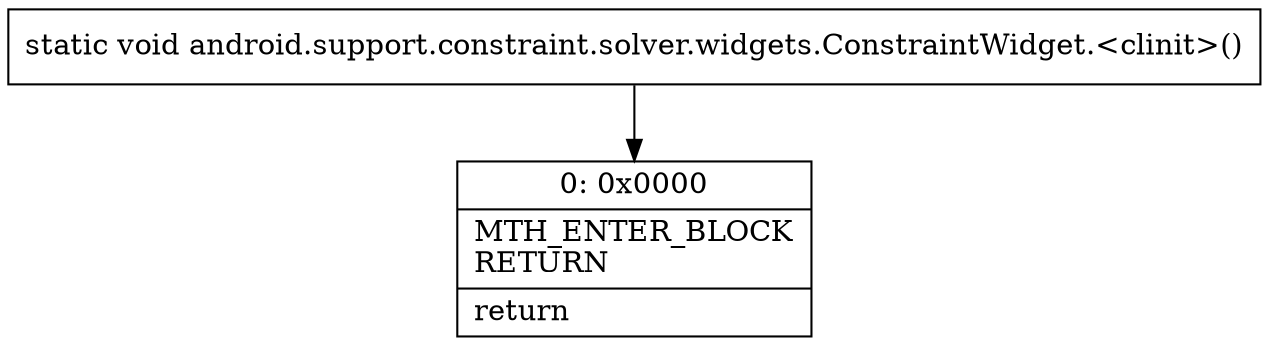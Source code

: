 digraph "CFG forandroid.support.constraint.solver.widgets.ConstraintWidget.\<clinit\>()V" {
Node_0 [shape=record,label="{0\:\ 0x0000|MTH_ENTER_BLOCK\lRETURN\l|return\l}"];
MethodNode[shape=record,label="{static void android.support.constraint.solver.widgets.ConstraintWidget.\<clinit\>() }"];
MethodNode -> Node_0;
}


